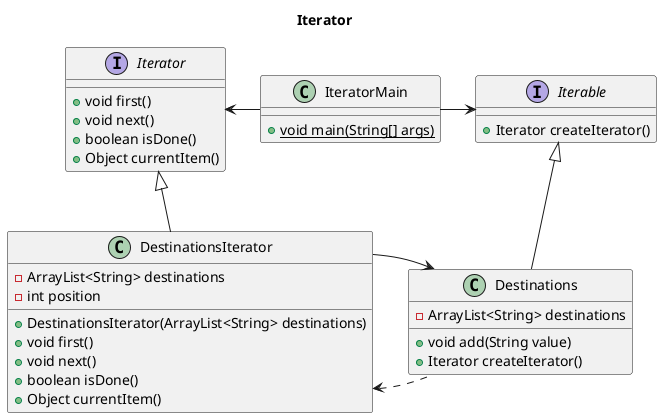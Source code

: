@startuml
	
	title Iterator
	
	class IteratorMain{
		+ void {static} main(String[] args)
	}
	
	interface Iterator{
		+ void first()
		+ void next()
		+ boolean isDone()
		+ Object currentItem()
	}
	
	interface Iterable{
		+ Iterator createIterator()
	}
	
	class Destinations{
		- ArrayList<String> destinations
		+ void add(String value)
		+ Iterator createIterator()
	}
	
	class DestinationsIterator{
		- ArrayList<String> destinations
		- int position
		+ DestinationsIterator(ArrayList<String> destinations)
		+ void first()
		+ void next()
		+ boolean isDone()
		+ Object currentItem()
	}
	
	
	
	Iterable <|-- Destinations
	Iterator <|-- DestinationsIterator
	DestinationsIterator <.right. Destinations
	Iterator <-right- IteratorMain
	Iterable <-left- IteratorMain
	Destinations <-left- DestinationsIterator
	
@enduml